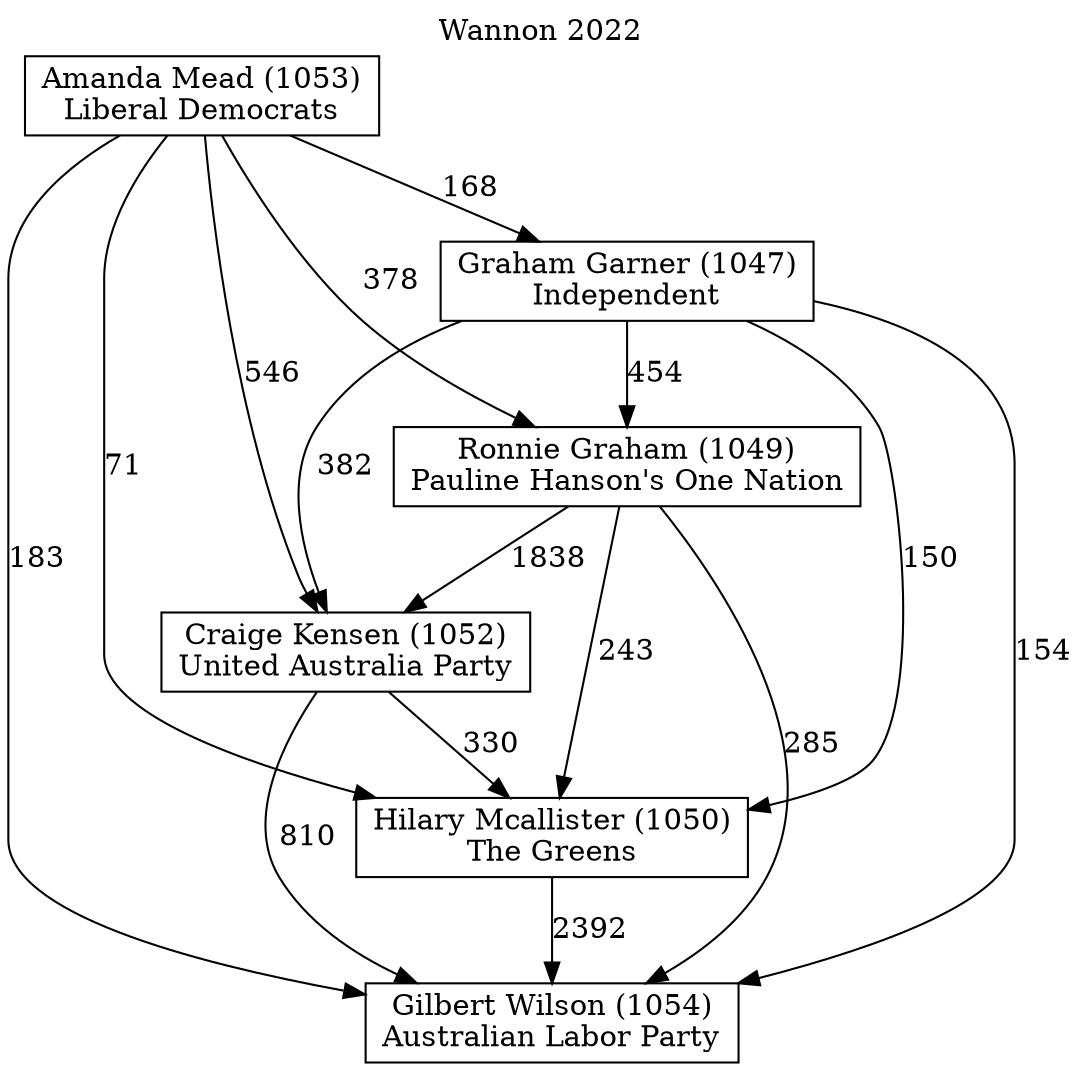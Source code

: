 // House preference flow
digraph "Gilbert Wilson (1054)_Wannon_2022" {
	graph [label="Wannon 2022" labelloc=t mclimit=10]
	node [shape=box]
	"Amanda Mead (1053)" [label="Amanda Mead (1053)
Liberal Democrats"]
	"Craige Kensen (1052)" [label="Craige Kensen (1052)
United Australia Party"]
	"Gilbert Wilson (1054)" [label="Gilbert Wilson (1054)
Australian Labor Party"]
	"Graham Garner (1047)" [label="Graham Garner (1047)
Independent"]
	"Hilary Mcallister (1050)" [label="Hilary Mcallister (1050)
The Greens"]
	"Ronnie Graham (1049)" [label="Ronnie Graham (1049)
Pauline Hanson's One Nation"]
	"Amanda Mead (1053)" -> "Craige Kensen (1052)" [label=546]
	"Amanda Mead (1053)" -> "Gilbert Wilson (1054)" [label=183]
	"Amanda Mead (1053)" -> "Graham Garner (1047)" [label=168]
	"Amanda Mead (1053)" -> "Hilary Mcallister (1050)" [label=71]
	"Amanda Mead (1053)" -> "Ronnie Graham (1049)" [label=378]
	"Craige Kensen (1052)" -> "Gilbert Wilson (1054)" [label=810]
	"Craige Kensen (1052)" -> "Hilary Mcallister (1050)" [label=330]
	"Graham Garner (1047)" -> "Craige Kensen (1052)" [label=382]
	"Graham Garner (1047)" -> "Gilbert Wilson (1054)" [label=154]
	"Graham Garner (1047)" -> "Hilary Mcallister (1050)" [label=150]
	"Graham Garner (1047)" -> "Ronnie Graham (1049)" [label=454]
	"Hilary Mcallister (1050)" -> "Gilbert Wilson (1054)" [label=2392]
	"Ronnie Graham (1049)" -> "Craige Kensen (1052)" [label=1838]
	"Ronnie Graham (1049)" -> "Gilbert Wilson (1054)" [label=285]
	"Ronnie Graham (1049)" -> "Hilary Mcallister (1050)" [label=243]
}
